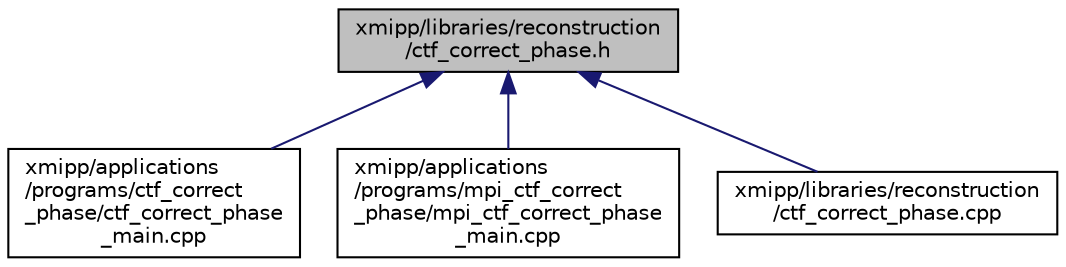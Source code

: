 digraph "xmipp/libraries/reconstruction/ctf_correct_phase.h"
{
  edge [fontname="Helvetica",fontsize="10",labelfontname="Helvetica",labelfontsize="10"];
  node [fontname="Helvetica",fontsize="10",shape=record];
  Node90 [label="xmipp/libraries/reconstruction\l/ctf_correct_phase.h",height=0.2,width=0.4,color="black", fillcolor="grey75", style="filled", fontcolor="black"];
  Node90 -> Node91 [dir="back",color="midnightblue",fontsize="10",style="solid",fontname="Helvetica"];
  Node91 [label="xmipp/applications\l/programs/ctf_correct\l_phase/ctf_correct_phase\l_main.cpp",height=0.2,width=0.4,color="black", fillcolor="white", style="filled",URL="$ctf__correct__phase__main_8cpp.html"];
  Node90 -> Node92 [dir="back",color="midnightblue",fontsize="10",style="solid",fontname="Helvetica"];
  Node92 [label="xmipp/applications\l/programs/mpi_ctf_correct\l_phase/mpi_ctf_correct_phase\l_main.cpp",height=0.2,width=0.4,color="black", fillcolor="white", style="filled",URL="$mpi__ctf__correct__phase__main_8cpp.html"];
  Node90 -> Node93 [dir="back",color="midnightblue",fontsize="10",style="solid",fontname="Helvetica"];
  Node93 [label="xmipp/libraries/reconstruction\l/ctf_correct_phase.cpp",height=0.2,width=0.4,color="black", fillcolor="white", style="filled",URL="$ctf__correct__phase_8cpp.html"];
}
